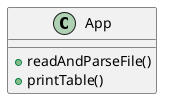 @startuml
'https://plantuml.com/class-diagram

class App
{
+readAndParseFile()
+printTable()
}

@enduml